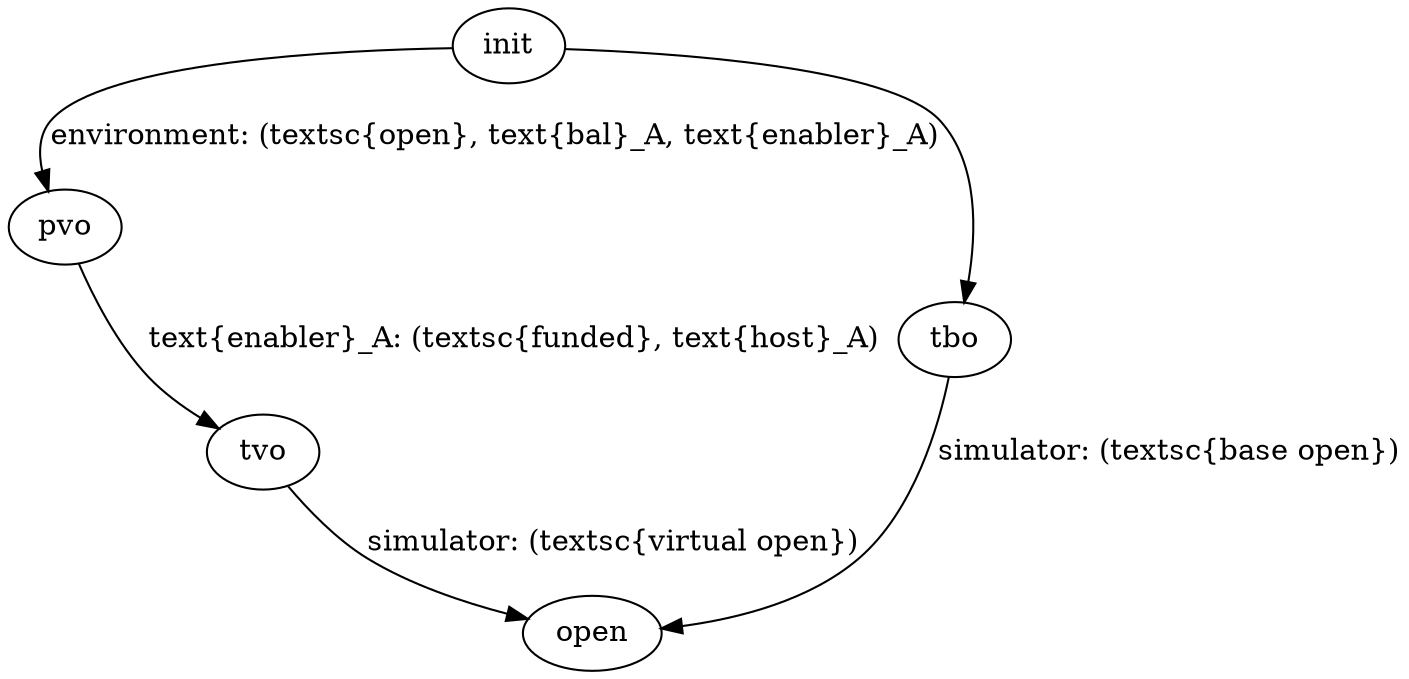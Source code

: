 digraph G {
  init [texlbl="\textsc{init}"]
  pvo [texlbl="\textsc{pending} \textsc{virtual open}"]
  init -> pvo [label="\environment: (\textsc{open}, \text{bal}_A, \text{enabler}_A)"]

  tbo [texlbl="\textsc{tentative} \textsc{base open}"]
  init -> tbo [texlbl="$\environment: (\textsc{open}, \text{bal}_A, \ledger)$"]

  tvo [texlbl="\textsc{tentative} \textsc{virtual open}"]
  pvo -> tvo [label="\text{enabler}_A: (\textsc{funded}, \text{host}_A)"]

  open [texlbl="\textsc{open}"]
  tbo -> open [label="\simulator: (\textsc{base open})"]
  tvo -> open [label="\simulator: (\textsc{virtual open})"]
}
